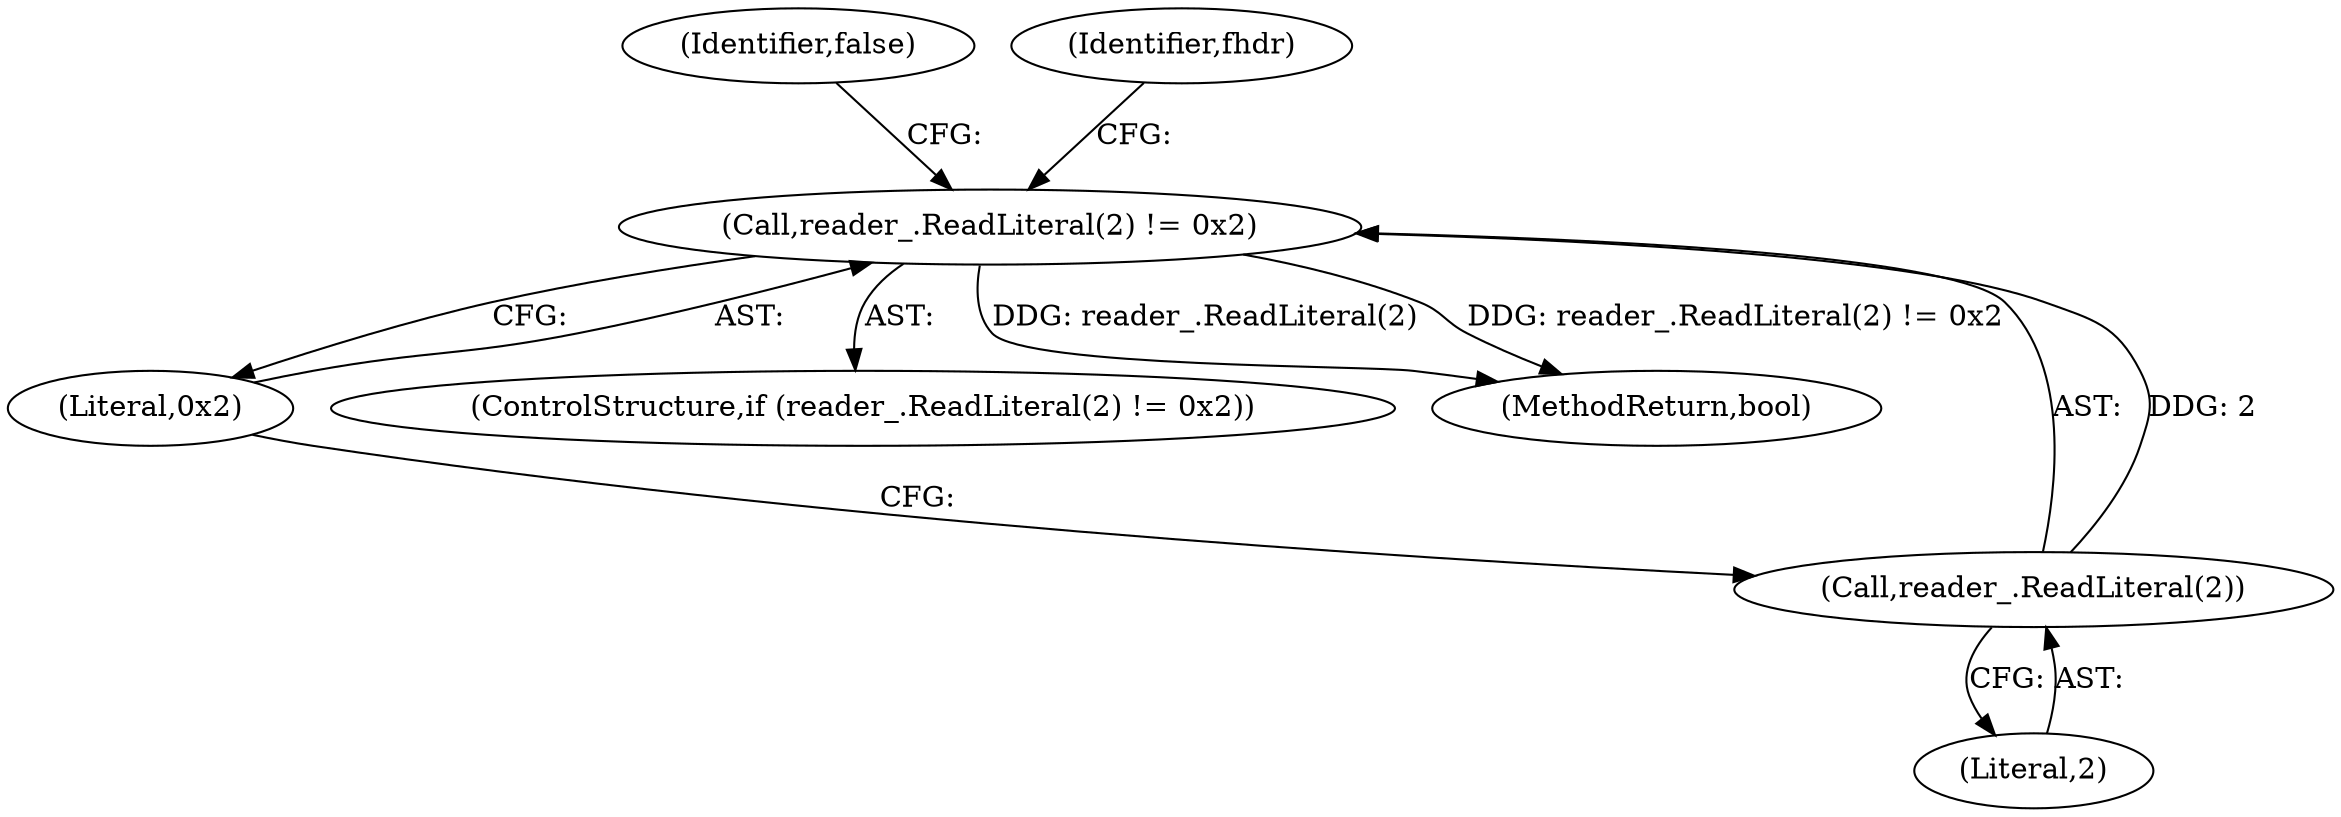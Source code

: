 digraph "0_Chrome_27c68f543e5eba779902447445dfb05ec3f5bf75_15@API" {
"1000119" [label="(Call,reader_.ReadLiteral(2) != 0x2)"];
"1000120" [label="(Call,reader_.ReadLiteral(2))"];
"1000122" [label="(Literal,0x2)"];
"1000121" [label="(Literal,2)"];
"1000120" [label="(Call,reader_.ReadLiteral(2))"];
"1000118" [label="(ControlStructure,if (reader_.ReadLiteral(2) != 0x2))"];
"1000124" [label="(Identifier,false)"];
"1000127" [label="(Identifier,fhdr)"];
"1000119" [label="(Call,reader_.ReadLiteral(2) != 0x2)"];
"1000437" [label="(MethodReturn,bool)"];
"1000119" -> "1000118"  [label="AST: "];
"1000119" -> "1000122"  [label="CFG: "];
"1000120" -> "1000119"  [label="AST: "];
"1000122" -> "1000119"  [label="AST: "];
"1000124" -> "1000119"  [label="CFG: "];
"1000127" -> "1000119"  [label="CFG: "];
"1000119" -> "1000437"  [label="DDG: reader_.ReadLiteral(2)"];
"1000119" -> "1000437"  [label="DDG: reader_.ReadLiteral(2) != 0x2"];
"1000120" -> "1000119"  [label="DDG: 2"];
"1000120" -> "1000121"  [label="CFG: "];
"1000121" -> "1000120"  [label="AST: "];
"1000122" -> "1000120"  [label="CFG: "];
}
